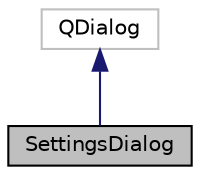digraph "SettingsDialog"
{
 // LATEX_PDF_SIZE
  edge [fontname="Helvetica",fontsize="10",labelfontname="Helvetica",labelfontsize="10"];
  node [fontname="Helvetica",fontsize="10",shape=record];
  Node1 [label="SettingsDialog",height=0.2,width=0.4,color="black", fillcolor="grey75", style="filled", fontcolor="black",tooltip="Класс SettingsDialog представляет диалоговое окно для настройки параметров."];
  Node2 -> Node1 [dir="back",color="midnightblue",fontsize="10",style="solid"];
  Node2 [label="QDialog",height=0.2,width=0.4,color="grey75", fillcolor="white", style="filled",tooltip=" "];
}
